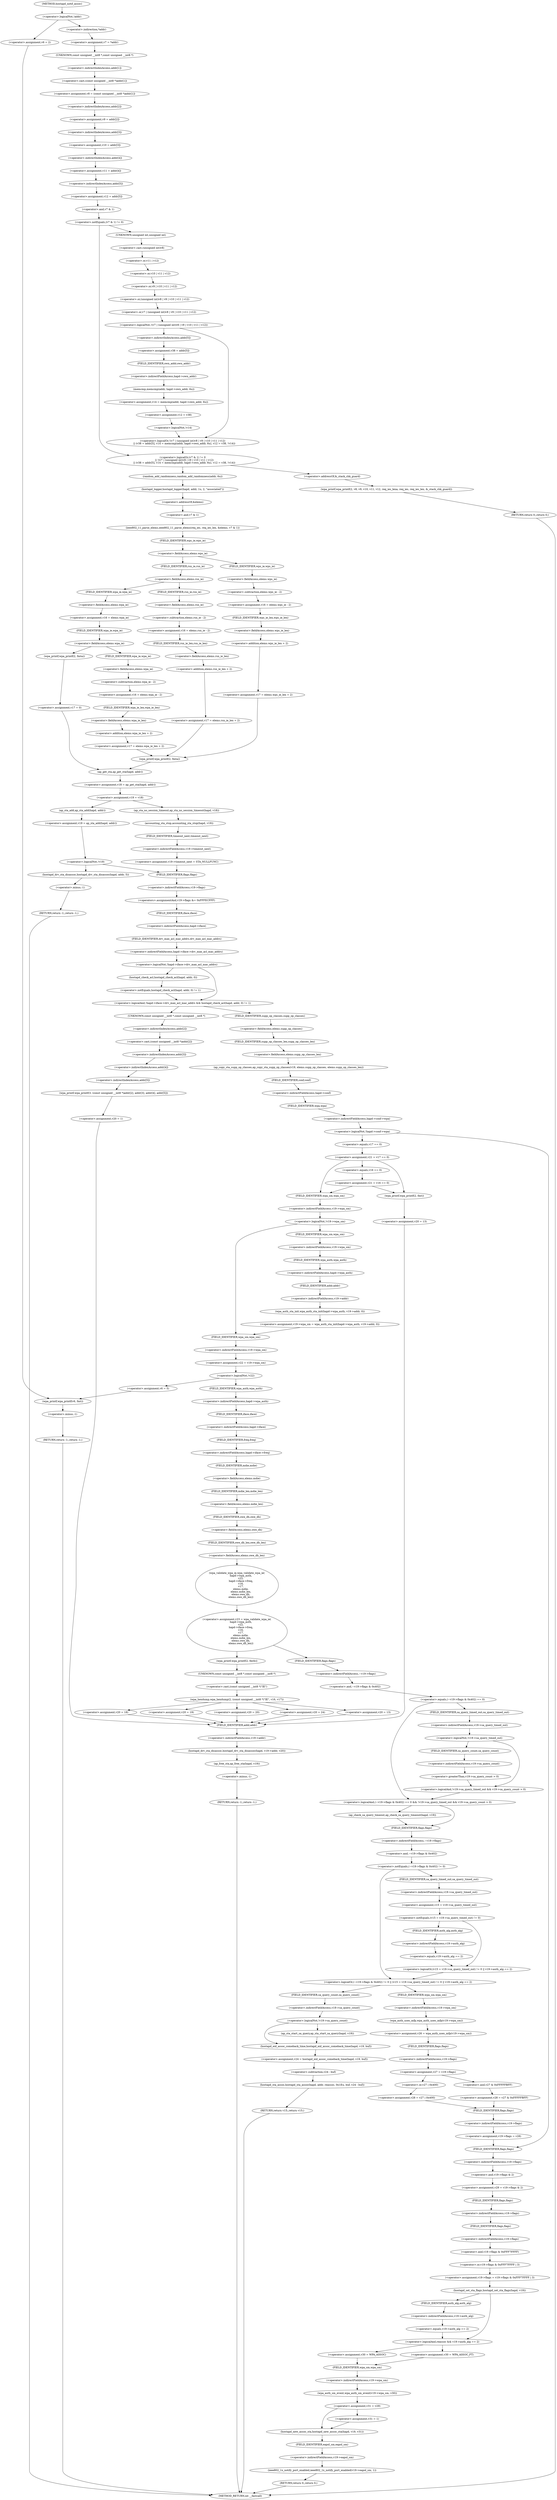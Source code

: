 digraph hostapd_notif_assoc {  
"1000171" [label = "(<operator>.logicalNot,!addr)" ]
"1000174" [label = "(<operator>.assignment,v6 = 2)" ]
"1000178" [label = "(wpa_printf,wpa_printf(v6, fmt))" ]
"1000181" [label = "(RETURN,return -1;,return -1;)" ]
"1000182" [label = "(<operator>.minus,-1)" ]
"1000184" [label = "(<operator>.assignment,v7 = *addr)" ]
"1000186" [label = "(<operator>.indirection,*addr)" ]
"1000188" [label = "(<operator>.assignment,v8 = (const unsigned __int8 *)addr[1])" ]
"1000190" [label = "(<operator>.cast,(const unsigned __int8 *)addr[1])" ]
"1000191" [label = "(UNKNOWN,const unsigned __int8 *,const unsigned __int8 *)" ]
"1000192" [label = "(<operator>.indirectIndexAccess,addr[1])" ]
"1000195" [label = "(<operator>.assignment,v9 = addr[2])" ]
"1000197" [label = "(<operator>.indirectIndexAccess,addr[2])" ]
"1000200" [label = "(<operator>.assignment,v10 = addr[3])" ]
"1000202" [label = "(<operator>.indirectIndexAccess,addr[3])" ]
"1000205" [label = "(<operator>.assignment,v11 = addr[4])" ]
"1000207" [label = "(<operator>.indirectIndexAccess,addr[4])" ]
"1000210" [label = "(<operator>.assignment,v12 = addr[5])" ]
"1000212" [label = "(<operator>.indirectIndexAccess,addr[5])" ]
"1000216" [label = "(<operator>.logicalOr,(v7 & 1) != 0\n    || !(v7 | (unsigned int)v8 | v9 | v10 | v11 | v12)\n    || (v38 = addr[5], v14 = memcmp(addr, hapd->own_addr, 6u), v12 = v38, !v14))" ]
"1000217" [label = "(<operator>.notEquals,(v7 & 1) != 0)" ]
"1000218" [label = "(<operator>.and,v7 & 1)" ]
"1000222" [label = "(<operator>.logicalOr,!(v7 | (unsigned int)v8 | v9 | v10 | v11 | v12)\n    || (v38 = addr[5], v14 = memcmp(addr, hapd->own_addr, 6u), v12 = v38, !v14))" ]
"1000223" [label = "(<operator>.logicalNot,!(v7 | (unsigned int)v8 | v9 | v10 | v11 | v12))" ]
"1000224" [label = "(<operator>.or,v7 | (unsigned int)v8 | v9 | v10 | v11 | v12)" ]
"1000226" [label = "(<operator>.or,(unsigned int)v8 | v9 | v10 | v11 | v12)" ]
"1000227" [label = "(<operator>.cast,(unsigned int)v8)" ]
"1000228" [label = "(UNKNOWN,unsigned int,unsigned int)" ]
"1000230" [label = "(<operator>.or,v9 | v10 | v11 | v12)" ]
"1000232" [label = "(<operator>.or,v10 | v11 | v12)" ]
"1000234" [label = "(<operator>.or,v11 | v12)" ]
"1000238" [label = "(<operator>.assignment,v38 = addr[5])" ]
"1000240" [label = "(<operator>.indirectIndexAccess,addr[5])" ]
"1000244" [label = "(<operator>.assignment,v14 = memcmp(addr, hapd->own_addr, 6u))" ]
"1000246" [label = "(memcmp,memcmp(addr, hapd->own_addr, 6u))" ]
"1000248" [label = "(<operator>.indirectFieldAccess,hapd->own_addr)" ]
"1000250" [label = "(FIELD_IDENTIFIER,own_addr,own_addr)" ]
"1000253" [label = "(<operator>.assignment,v12 = v38)" ]
"1000256" [label = "(<operator>.logicalNot,!v14)" ]
"1000259" [label = "(wpa_printf,wpa_printf(2, v8, v9, v10, v11, v12, req_ies_lena, req_ies, req_ies_len, &_stack_chk_guard))" ]
"1000269" [label = "(<operator>.addressOf,&_stack_chk_guard)" ]
"1000271" [label = "(RETURN,return 0;,return 0;)" ]
"1000273" [label = "(random_add_randomness,random_add_randomness(addr, 6u))" ]
"1000276" [label = "(hostapd_logger,hostapd_logger(hapd, addr, 1u, 2, \"associated\"))" ]
"1000282" [label = "(ieee802_11_parse_elems,ieee802_11_parse_elems(req_ies, req_ies_len, &elems, v7 & 1))" ]
"1000285" [label = "(<operator>.addressOf,&elems)" ]
"1000287" [label = "(<operator>.and,v7 & 1)" ]
"1000291" [label = "(<operator>.fieldAccess,elems.wps_ie)" ]
"1000293" [label = "(FIELD_IDENTIFIER,wps_ie,wps_ie)" ]
"1000295" [label = "(<operator>.assignment,v16 = elems.wps_ie - 2)" ]
"1000297" [label = "(<operator>.subtraction,elems.wps_ie - 2)" ]
"1000298" [label = "(<operator>.fieldAccess,elems.wps_ie)" ]
"1000300" [label = "(FIELD_IDENTIFIER,wps_ie,wps_ie)" ]
"1000302" [label = "(<operator>.assignment,v17 = elems.wps_ie_len + 2)" ]
"1000304" [label = "(<operator>.addition,elems.wps_ie_len + 2)" ]
"1000305" [label = "(<operator>.fieldAccess,elems.wps_ie_len)" ]
"1000307" [label = "(FIELD_IDENTIFIER,wps_ie_len,wps_ie_len)" ]
"1000310" [label = "(wpa_printf,wpa_printf(2, fmta))" ]
"1000315" [label = "(<operator>.fieldAccess,elems.rsn_ie)" ]
"1000317" [label = "(FIELD_IDENTIFIER,rsn_ie,rsn_ie)" ]
"1000319" [label = "(<operator>.assignment,v16 = elems.rsn_ie - 2)" ]
"1000321" [label = "(<operator>.subtraction,elems.rsn_ie - 2)" ]
"1000322" [label = "(<operator>.fieldAccess,elems.rsn_ie)" ]
"1000324" [label = "(FIELD_IDENTIFIER,rsn_ie,rsn_ie)" ]
"1000326" [label = "(<operator>.assignment,v17 = elems.rsn_ie_len + 2)" ]
"1000328" [label = "(<operator>.addition,elems.rsn_ie_len + 2)" ]
"1000329" [label = "(<operator>.fieldAccess,elems.rsn_ie_len)" ]
"1000331" [label = "(FIELD_IDENTIFIER,rsn_ie_len,rsn_ie_len)" ]
"1000334" [label = "(<operator>.assignment,v16 = elems.wpa_ie)" ]
"1000336" [label = "(<operator>.fieldAccess,elems.wpa_ie)" ]
"1000338" [label = "(FIELD_IDENTIFIER,wpa_ie,wpa_ie)" ]
"1000340" [label = "(<operator>.fieldAccess,elems.wpa_ie)" ]
"1000342" [label = "(FIELD_IDENTIFIER,wpa_ie,wpa_ie)" ]
"1000344" [label = "(<operator>.assignment,v16 = elems.wpa_ie - 2)" ]
"1000346" [label = "(<operator>.subtraction,elems.wpa_ie - 2)" ]
"1000347" [label = "(<operator>.fieldAccess,elems.wpa_ie)" ]
"1000349" [label = "(FIELD_IDENTIFIER,wpa_ie,wpa_ie)" ]
"1000351" [label = "(<operator>.assignment,v17 = elems.wpa_ie_len + 2)" ]
"1000353" [label = "(<operator>.addition,elems.wpa_ie_len + 2)" ]
"1000354" [label = "(<operator>.fieldAccess,elems.wpa_ie_len)" ]
"1000356" [label = "(FIELD_IDENTIFIER,wpa_ie_len,wpa_ie_len)" ]
"1000359" [label = "(wpa_printf,wpa_printf(2, fmta))" ]
"1000362" [label = "(<operator>.assignment,v17 = 0)" ]
"1000366" [label = "(<operator>.assignment,v18 = ap_get_sta(hapd, addr))" ]
"1000368" [label = "(ap_get_sta,ap_get_sta(hapd, addr))" ]
"1000371" [label = "(<operator>.assignment,v19 = v18)" ]
"1000377" [label = "(ap_sta_no_session_timeout,ap_sta_no_session_timeout(hapd, v18))" ]
"1000380" [label = "(accounting_sta_stop,accounting_sta_stop(hapd, v19))" ]
"1000383" [label = "(<operator>.assignment,v19->timeout_next = STA_NULLFUNC)" ]
"1000384" [label = "(<operator>.indirectFieldAccess,v19->timeout_next)" ]
"1000386" [label = "(FIELD_IDENTIFIER,timeout_next,timeout_next)" ]
"1000390" [label = "(<operator>.assignment,v19 = ap_sta_add(hapd, addr))" ]
"1000392" [label = "(ap_sta_add,ap_sta_add(hapd, addr))" ]
"1000396" [label = "(<operator>.logicalNot,!v19)" ]
"1000399" [label = "(hostapd_drv_sta_disassoc,hostapd_drv_sta_disassoc(hapd, addr, 5))" ]
"1000403" [label = "(RETURN,return -1;,return -1;)" ]
"1000404" [label = "(<operator>.minus,-1)" ]
"1000406" [label = "(<operators>.assignmentAnd,v19->flags &= 0xFFFECFFF)" ]
"1000407" [label = "(<operator>.indirectFieldAccess,v19->flags)" ]
"1000409" [label = "(FIELD_IDENTIFIER,flags,flags)" ]
"1000412" [label = "(<operator>.logicalAnd,!hapd->iface->drv_max_acl_mac_addrs && hostapd_check_acl(hapd, addr, 0) != 1)" ]
"1000413" [label = "(<operator>.logicalNot,!hapd->iface->drv_max_acl_mac_addrs)" ]
"1000414" [label = "(<operator>.indirectFieldAccess,hapd->iface->drv_max_acl_mac_addrs)" ]
"1000415" [label = "(<operator>.indirectFieldAccess,hapd->iface)" ]
"1000417" [label = "(FIELD_IDENTIFIER,iface,iface)" ]
"1000418" [label = "(FIELD_IDENTIFIER,drv_max_acl_mac_addrs,drv_max_acl_mac_addrs)" ]
"1000419" [label = "(<operator>.notEquals,hostapd_check_acl(hapd, addr, 0) != 1)" ]
"1000420" [label = "(hostapd_check_acl,hostapd_check_acl(hapd, addr, 0))" ]
"1000426" [label = "(wpa_printf,wpa_printf(3, (const unsigned __int8 *)addr[2], addr[3], addr[4], addr[5]))" ]
"1000428" [label = "(<operator>.cast,(const unsigned __int8 *)addr[2])" ]
"1000429" [label = "(UNKNOWN,const unsigned __int8 *,const unsigned __int8 *)" ]
"1000430" [label = "(<operator>.indirectIndexAccess,addr[2])" ]
"1000433" [label = "(<operator>.indirectIndexAccess,addr[3])" ]
"1000436" [label = "(<operator>.indirectIndexAccess,addr[4])" ]
"1000439" [label = "(<operator>.indirectIndexAccess,addr[5])" ]
"1000442" [label = "(<operator>.assignment,v20 = 1)" ]
"1000446" [label = "(hostapd_drv_sta_disassoc,hostapd_drv_sta_disassoc(hapd, v19->addr, v20))" ]
"1000448" [label = "(<operator>.indirectFieldAccess,v19->addr)" ]
"1000450" [label = "(FIELD_IDENTIFIER,addr,addr)" ]
"1000452" [label = "(ap_free_sta,ap_free_sta(hapd, v19))" ]
"1000455" [label = "(RETURN,return -1;,return -1;)" ]
"1000456" [label = "(<operator>.minus,-1)" ]
"1000458" [label = "(ap_copy_sta_supp_op_classes,ap_copy_sta_supp_op_classes(v19, elems.supp_op_classes, elems.supp_op_classes_len))" ]
"1000460" [label = "(<operator>.fieldAccess,elems.supp_op_classes)" ]
"1000462" [label = "(FIELD_IDENTIFIER,supp_op_classes,supp_op_classes)" ]
"1000463" [label = "(<operator>.fieldAccess,elems.supp_op_classes_len)" ]
"1000465" [label = "(FIELD_IDENTIFIER,supp_op_classes_len,supp_op_classes_len)" ]
"1000467" [label = "(<operator>.logicalNot,!hapd->conf->wpa)" ]
"1000468" [label = "(<operator>.indirectFieldAccess,hapd->conf->wpa)" ]
"1000469" [label = "(<operator>.indirectFieldAccess,hapd->conf)" ]
"1000471" [label = "(FIELD_IDENTIFIER,conf,conf)" ]
"1000472" [label = "(FIELD_IDENTIFIER,wpa,wpa)" ]
"1000475" [label = "(<operator>.assignment,v29 = v19->flags & 2)" ]
"1000477" [label = "(<operator>.and,v19->flags & 2)" ]
"1000478" [label = "(<operator>.indirectFieldAccess,v19->flags)" ]
"1000480" [label = "(FIELD_IDENTIFIER,flags,flags)" ]
"1000482" [label = "(<operator>.assignment,v19->flags = v19->flags & 0xFFF7FFFF | 3)" ]
"1000483" [label = "(<operator>.indirectFieldAccess,v19->flags)" ]
"1000485" [label = "(FIELD_IDENTIFIER,flags,flags)" ]
"1000486" [label = "(<operator>.or,v19->flags & 0xFFF7FFFF | 3)" ]
"1000487" [label = "(<operator>.and,v19->flags & 0xFFF7FFFF)" ]
"1000488" [label = "(<operator>.indirectFieldAccess,v19->flags)" ]
"1000490" [label = "(FIELD_IDENTIFIER,flags,flags)" ]
"1000493" [label = "(hostapd_set_sta_flags,hostapd_set_sta_flags(hapd, v19))" ]
"1000497" [label = "(<operator>.logicalAnd,reassoc && v19->auth_alg == 2)" ]
"1000499" [label = "(<operator>.equals,v19->auth_alg == 2)" ]
"1000500" [label = "(<operator>.indirectFieldAccess,v19->auth_alg)" ]
"1000502" [label = "(FIELD_IDENTIFIER,auth_alg,auth_alg)" ]
"1000504" [label = "(<operator>.assignment,v30 = WPA_ASSOC_FT)" ]
"1000508" [label = "(<operator>.assignment,v30 = WPA_ASSOC)" ]
"1000511" [label = "(wpa_auth_sm_event,wpa_auth_sm_event(v19->wpa_sm, v30))" ]
"1000512" [label = "(<operator>.indirectFieldAccess,v19->wpa_sm)" ]
"1000514" [label = "(FIELD_IDENTIFIER,wpa_sm,wpa_sm)" ]
"1000516" [label = "(<operator>.assignment,v31 = v29)" ]
"1000521" [label = "(<operator>.assignment,v31 = 1)" ]
"1000524" [label = "(hostapd_new_assoc_sta,hostapd_new_assoc_sta(hapd, v19, v31))" ]
"1000528" [label = "(ieee802_1x_notify_port_enabled,ieee802_1x_notify_port_enabled(v19->eapol_sm, 1))" ]
"1000529" [label = "(<operator>.indirectFieldAccess,v19->eapol_sm)" ]
"1000531" [label = "(FIELD_IDENTIFIER,eapol_sm,eapol_sm)" ]
"1000533" [label = "(RETURN,return 0;,return 0;)" ]
"1000535" [label = "(<operator>.assignment,v21 = v17 == 0)" ]
"1000537" [label = "(<operator>.equals,v17 == 0)" ]
"1000542" [label = "(<operator>.assignment,v21 = v16 == 0)" ]
"1000544" [label = "(<operator>.equals,v16 == 0)" ]
"1000550" [label = "(wpa_printf,wpa_printf(2, fmt))" ]
"1000553" [label = "(<operator>.assignment,v20 = 13)" ]
"1000558" [label = "(<operator>.logicalNot,!v19->wpa_sm)" ]
"1000559" [label = "(<operator>.indirectFieldAccess,v19->wpa_sm)" ]
"1000561" [label = "(FIELD_IDENTIFIER,wpa_sm,wpa_sm)" ]
"1000562" [label = "(<operator>.assignment,v19->wpa_sm = wpa_auth_sta_init(hapd->wpa_auth, v19->addr, 0))" ]
"1000563" [label = "(<operator>.indirectFieldAccess,v19->wpa_sm)" ]
"1000565" [label = "(FIELD_IDENTIFIER,wpa_sm,wpa_sm)" ]
"1000566" [label = "(wpa_auth_sta_init,wpa_auth_sta_init(hapd->wpa_auth, v19->addr, 0))" ]
"1000567" [label = "(<operator>.indirectFieldAccess,hapd->wpa_auth)" ]
"1000569" [label = "(FIELD_IDENTIFIER,wpa_auth,wpa_auth)" ]
"1000570" [label = "(<operator>.indirectFieldAccess,v19->addr)" ]
"1000572" [label = "(FIELD_IDENTIFIER,addr,addr)" ]
"1000574" [label = "(<operator>.assignment,v22 = v19->wpa_sm)" ]
"1000576" [label = "(<operator>.indirectFieldAccess,v19->wpa_sm)" ]
"1000578" [label = "(FIELD_IDENTIFIER,wpa_sm,wpa_sm)" ]
"1000580" [label = "(<operator>.logicalNot,!v22)" ]
"1000583" [label = "(<operator>.assignment,v6 = 5)" ]
"1000587" [label = "(<operator>.assignment,v23 = wpa_validate_wpa_ie(\n          hapd->wpa_auth,\n          v22,\n          hapd->iface->freq,\n          v16,\n          v17,\n          elems.mdie,\n          elems.mdie_len,\n          elems.owe_dh,\n          elems.owe_dh_len))" ]
"1000589" [label = "(wpa_validate_wpa_ie,wpa_validate_wpa_ie(\n          hapd->wpa_auth,\n          v22,\n          hapd->iface->freq,\n          v16,\n          v17,\n          elems.mdie,\n          elems.mdie_len,\n          elems.owe_dh,\n          elems.owe_dh_len))" ]
"1000590" [label = "(<operator>.indirectFieldAccess,hapd->wpa_auth)" ]
"1000592" [label = "(FIELD_IDENTIFIER,wpa_auth,wpa_auth)" ]
"1000594" [label = "(<operator>.indirectFieldAccess,hapd->iface->freq)" ]
"1000595" [label = "(<operator>.indirectFieldAccess,hapd->iface)" ]
"1000597" [label = "(FIELD_IDENTIFIER,iface,iface)" ]
"1000598" [label = "(FIELD_IDENTIFIER,freq,freq)" ]
"1000601" [label = "(<operator>.fieldAccess,elems.mdie)" ]
"1000603" [label = "(FIELD_IDENTIFIER,mdie,mdie)" ]
"1000604" [label = "(<operator>.fieldAccess,elems.mdie_len)" ]
"1000606" [label = "(FIELD_IDENTIFIER,mdie_len,mdie_len)" ]
"1000607" [label = "(<operator>.fieldAccess,elems.owe_dh)" ]
"1000609" [label = "(FIELD_IDENTIFIER,owe_dh,owe_dh)" ]
"1000610" [label = "(<operator>.fieldAccess,elems.owe_dh_len)" ]
"1000612" [label = "(FIELD_IDENTIFIER,owe_dh_len,owe_dh_len)" ]
"1000616" [label = "(wpa_printf,wpa_printf(2, fmtb))" ]
"1000619" [label = "(wpa_hexdump,wpa_hexdump(2, (const unsigned __int8 *)\"IE\", v16, v17))" ]
"1000621" [label = "(<operator>.cast,(const unsigned __int8 *)\"IE\")" ]
"1000622" [label = "(UNKNOWN,const unsigned __int8 *,const unsigned __int8 *)" ]
"1000630" [label = "(<operator>.assignment,v20 = 18)" ]
"1000635" [label = "(<operator>.assignment,v20 = 19)" ]
"1000640" [label = "(<operator>.assignment,v20 = 20)" ]
"1000645" [label = "(<operator>.assignment,v20 = 24)" ]
"1000650" [label = "(<operator>.assignment,v20 = 13)" ]
"1000656" [label = "(<operator>.logicalAnd,(~v19->flags & 0x402) == 0 && !v19->sa_query_timed_out && v19->sa_query_count > 0)" ]
"1000657" [label = "(<operator>.equals,(~v19->flags & 0x402) == 0)" ]
"1000658" [label = "(<operator>.and,~v19->flags & 0x402)" ]
"1000659" [label = "(<operator>.indirectFieldAccess,~v19->flags)" ]
"1000661" [label = "(FIELD_IDENTIFIER,flags,flags)" ]
"1000664" [label = "(<operator>.logicalAnd,!v19->sa_query_timed_out && v19->sa_query_count > 0)" ]
"1000665" [label = "(<operator>.logicalNot,!v19->sa_query_timed_out)" ]
"1000666" [label = "(<operator>.indirectFieldAccess,v19->sa_query_timed_out)" ]
"1000668" [label = "(FIELD_IDENTIFIER,sa_query_timed_out,sa_query_timed_out)" ]
"1000669" [label = "(<operator>.greaterThan,v19->sa_query_count > 0)" ]
"1000670" [label = "(<operator>.indirectFieldAccess,v19->sa_query_count)" ]
"1000672" [label = "(FIELD_IDENTIFIER,sa_query_count,sa_query_count)" ]
"1000674" [label = "(ap_check_sa_query_timeout,ap_check_sa_query_timeout(hapd, v19))" ]
"1000678" [label = "(<operator>.logicalOr,(~v19->flags & 0x402) != 0 || (v15 = v19->sa_query_timed_out) != 0 || v19->auth_alg == 2)" ]
"1000679" [label = "(<operator>.notEquals,(~v19->flags & 0x402) != 0)" ]
"1000680" [label = "(<operator>.and,~v19->flags & 0x402)" ]
"1000681" [label = "(<operator>.indirectFieldAccess,~v19->flags)" ]
"1000683" [label = "(FIELD_IDENTIFIER,flags,flags)" ]
"1000686" [label = "(<operator>.logicalOr,(v15 = v19->sa_query_timed_out) != 0 || v19->auth_alg == 2)" ]
"1000687" [label = "(<operator>.notEquals,(v15 = v19->sa_query_timed_out) != 0)" ]
"1000688" [label = "(<operator>.assignment,v15 = v19->sa_query_timed_out)" ]
"1000690" [label = "(<operator>.indirectFieldAccess,v19->sa_query_timed_out)" ]
"1000692" [label = "(FIELD_IDENTIFIER,sa_query_timed_out,sa_query_timed_out)" ]
"1000694" [label = "(<operator>.equals,v19->auth_alg == 2)" ]
"1000695" [label = "(<operator>.indirectFieldAccess,v19->auth_alg)" ]
"1000697" [label = "(FIELD_IDENTIFIER,auth_alg,auth_alg)" ]
"1000700" [label = "(<operator>.assignment,v26 = wpa_auth_uses_mfp(v19->wpa_sm))" ]
"1000702" [label = "(wpa_auth_uses_mfp,wpa_auth_uses_mfp(v19->wpa_sm))" ]
"1000703" [label = "(<operator>.indirectFieldAccess,v19->wpa_sm)" ]
"1000705" [label = "(FIELD_IDENTIFIER,wpa_sm,wpa_sm)" ]
"1000706" [label = "(<operator>.assignment,v27 = v19->flags)" ]
"1000708" [label = "(<operator>.indirectFieldAccess,v19->flags)" ]
"1000710" [label = "(FIELD_IDENTIFIER,flags,flags)" ]
"1000713" [label = "(<operator>.assignment,v28 = v27 | 0x400)" ]
"1000715" [label = "(<operator>.or,v27 | 0x400)" ]
"1000719" [label = "(<operator>.assignment,v28 = v27 & 0xFFFFFBFF)" ]
"1000721" [label = "(<operator>.and,v27 & 0xFFFFFBFF)" ]
"1000724" [label = "(<operator>.assignment,v19->flags = v28)" ]
"1000725" [label = "(<operator>.indirectFieldAccess,v19->flags)" ]
"1000727" [label = "(FIELD_IDENTIFIER,flags,flags)" ]
"1000731" [label = "(<operator>.logicalNot,!v19->sa_query_count)" ]
"1000732" [label = "(<operator>.indirectFieldAccess,v19->sa_query_count)" ]
"1000734" [label = "(FIELD_IDENTIFIER,sa_query_count,sa_query_count)" ]
"1000735" [label = "(ap_sta_start_sa_query,ap_sta_start_sa_query(hapd, v19))" ]
"1000738" [label = "(<operator>.assignment,v24 = hostapd_eid_assoc_comeback_time(hapd, v19, buf))" ]
"1000740" [label = "(hostapd_eid_assoc_comeback_time,hostapd_eid_assoc_comeback_time(hapd, v19, buf))" ]
"1000744" [label = "(hostapd_sta_assoc,hostapd_sta_assoc(hapd, addr, reassoc, 0x1Eu, buf, v24 - buf))" ]
"1000750" [label = "(<operator>.subtraction,v24 - buf)" ]
"1000753" [label = "(RETURN,return v15;,return v15;)" ]
"1000132" [label = "(METHOD,hostapd_notif_assoc)" ]
"1000755" [label = "(METHOD_RETURN,int __fastcall)" ]
  "1000171" -> "1000174" 
  "1000171" -> "1000186" 
  "1000174" -> "1000178" 
  "1000178" -> "1000182" 
  "1000181" -> "1000755" 
  "1000182" -> "1000181" 
  "1000184" -> "1000191" 
  "1000186" -> "1000184" 
  "1000188" -> "1000197" 
  "1000190" -> "1000188" 
  "1000191" -> "1000192" 
  "1000192" -> "1000190" 
  "1000195" -> "1000202" 
  "1000197" -> "1000195" 
  "1000200" -> "1000207" 
  "1000202" -> "1000200" 
  "1000205" -> "1000212" 
  "1000207" -> "1000205" 
  "1000210" -> "1000218" 
  "1000212" -> "1000210" 
  "1000216" -> "1000269" 
  "1000216" -> "1000273" 
  "1000217" -> "1000216" 
  "1000217" -> "1000228" 
  "1000218" -> "1000217" 
  "1000222" -> "1000216" 
  "1000223" -> "1000222" 
  "1000223" -> "1000240" 
  "1000224" -> "1000223" 
  "1000226" -> "1000224" 
  "1000227" -> "1000234" 
  "1000228" -> "1000227" 
  "1000230" -> "1000226" 
  "1000232" -> "1000230" 
  "1000234" -> "1000232" 
  "1000238" -> "1000250" 
  "1000240" -> "1000238" 
  "1000244" -> "1000253" 
  "1000246" -> "1000244" 
  "1000248" -> "1000246" 
  "1000250" -> "1000248" 
  "1000253" -> "1000256" 
  "1000256" -> "1000222" 
  "1000259" -> "1000271" 
  "1000269" -> "1000259" 
  "1000271" -> "1000755" 
  "1000273" -> "1000276" 
  "1000276" -> "1000285" 
  "1000282" -> "1000293" 
  "1000285" -> "1000287" 
  "1000287" -> "1000282" 
  "1000291" -> "1000300" 
  "1000291" -> "1000317" 
  "1000293" -> "1000291" 
  "1000295" -> "1000307" 
  "1000297" -> "1000295" 
  "1000298" -> "1000297" 
  "1000300" -> "1000298" 
  "1000302" -> "1000310" 
  "1000304" -> "1000302" 
  "1000305" -> "1000304" 
  "1000307" -> "1000305" 
  "1000310" -> "1000368" 
  "1000315" -> "1000324" 
  "1000315" -> "1000338" 
  "1000317" -> "1000315" 
  "1000319" -> "1000331" 
  "1000321" -> "1000319" 
  "1000322" -> "1000321" 
  "1000324" -> "1000322" 
  "1000326" -> "1000310" 
  "1000328" -> "1000326" 
  "1000329" -> "1000328" 
  "1000331" -> "1000329" 
  "1000334" -> "1000342" 
  "1000336" -> "1000334" 
  "1000338" -> "1000336" 
  "1000340" -> "1000349" 
  "1000340" -> "1000359" 
  "1000342" -> "1000340" 
  "1000344" -> "1000356" 
  "1000346" -> "1000344" 
  "1000347" -> "1000346" 
  "1000349" -> "1000347" 
  "1000351" -> "1000310" 
  "1000353" -> "1000351" 
  "1000354" -> "1000353" 
  "1000356" -> "1000354" 
  "1000359" -> "1000362" 
  "1000362" -> "1000368" 
  "1000366" -> "1000371" 
  "1000368" -> "1000366" 
  "1000371" -> "1000377" 
  "1000371" -> "1000392" 
  "1000377" -> "1000380" 
  "1000380" -> "1000386" 
  "1000383" -> "1000409" 
  "1000384" -> "1000383" 
  "1000386" -> "1000384" 
  "1000390" -> "1000396" 
  "1000392" -> "1000390" 
  "1000396" -> "1000399" 
  "1000396" -> "1000409" 
  "1000399" -> "1000404" 
  "1000403" -> "1000755" 
  "1000404" -> "1000403" 
  "1000406" -> "1000417" 
  "1000407" -> "1000406" 
  "1000409" -> "1000407" 
  "1000412" -> "1000429" 
  "1000412" -> "1000462" 
  "1000413" -> "1000412" 
  "1000413" -> "1000420" 
  "1000414" -> "1000413" 
  "1000415" -> "1000418" 
  "1000417" -> "1000415" 
  "1000418" -> "1000414" 
  "1000419" -> "1000412" 
  "1000420" -> "1000419" 
  "1000426" -> "1000442" 
  "1000428" -> "1000433" 
  "1000429" -> "1000430" 
  "1000430" -> "1000428" 
  "1000433" -> "1000436" 
  "1000436" -> "1000439" 
  "1000439" -> "1000426" 
  "1000442" -> "1000450" 
  "1000446" -> "1000452" 
  "1000448" -> "1000446" 
  "1000450" -> "1000448" 
  "1000452" -> "1000456" 
  "1000455" -> "1000755" 
  "1000456" -> "1000455" 
  "1000458" -> "1000471" 
  "1000460" -> "1000465" 
  "1000462" -> "1000460" 
  "1000463" -> "1000458" 
  "1000465" -> "1000463" 
  "1000467" -> "1000480" 
  "1000467" -> "1000537" 
  "1000468" -> "1000467" 
  "1000469" -> "1000472" 
  "1000471" -> "1000469" 
  "1000472" -> "1000468" 
  "1000475" -> "1000485" 
  "1000477" -> "1000475" 
  "1000478" -> "1000477" 
  "1000480" -> "1000478" 
  "1000482" -> "1000493" 
  "1000483" -> "1000490" 
  "1000485" -> "1000483" 
  "1000486" -> "1000482" 
  "1000487" -> "1000486" 
  "1000488" -> "1000487" 
  "1000490" -> "1000488" 
  "1000493" -> "1000497" 
  "1000493" -> "1000502" 
  "1000497" -> "1000504" 
  "1000497" -> "1000508" 
  "1000499" -> "1000497" 
  "1000500" -> "1000499" 
  "1000502" -> "1000500" 
  "1000504" -> "1000514" 
  "1000508" -> "1000514" 
  "1000511" -> "1000516" 
  "1000512" -> "1000511" 
  "1000514" -> "1000512" 
  "1000516" -> "1000521" 
  "1000516" -> "1000524" 
  "1000521" -> "1000524" 
  "1000524" -> "1000531" 
  "1000528" -> "1000533" 
  "1000529" -> "1000528" 
  "1000531" -> "1000529" 
  "1000533" -> "1000755" 
  "1000535" -> "1000544" 
  "1000535" -> "1000550" 
  "1000535" -> "1000561" 
  "1000537" -> "1000535" 
  "1000542" -> "1000550" 
  "1000542" -> "1000561" 
  "1000544" -> "1000542" 
  "1000550" -> "1000553" 
  "1000553" -> "1000450" 
  "1000558" -> "1000565" 
  "1000558" -> "1000578" 
  "1000559" -> "1000558" 
  "1000561" -> "1000559" 
  "1000562" -> "1000578" 
  "1000563" -> "1000569" 
  "1000565" -> "1000563" 
  "1000566" -> "1000562" 
  "1000567" -> "1000572" 
  "1000569" -> "1000567" 
  "1000570" -> "1000566" 
  "1000572" -> "1000570" 
  "1000574" -> "1000580" 
  "1000576" -> "1000574" 
  "1000578" -> "1000576" 
  "1000580" -> "1000583" 
  "1000580" -> "1000592" 
  "1000583" -> "1000178" 
  "1000587" -> "1000616" 
  "1000587" -> "1000661" 
  "1000589" -> "1000587" 
  "1000590" -> "1000597" 
  "1000592" -> "1000590" 
  "1000594" -> "1000603" 
  "1000595" -> "1000598" 
  "1000597" -> "1000595" 
  "1000598" -> "1000594" 
  "1000601" -> "1000606" 
  "1000603" -> "1000601" 
  "1000604" -> "1000609" 
  "1000606" -> "1000604" 
  "1000607" -> "1000612" 
  "1000609" -> "1000607" 
  "1000610" -> "1000589" 
  "1000612" -> "1000610" 
  "1000616" -> "1000622" 
  "1000619" -> "1000630" 
  "1000619" -> "1000635" 
  "1000619" -> "1000640" 
  "1000619" -> "1000645" 
  "1000619" -> "1000650" 
  "1000621" -> "1000619" 
  "1000622" -> "1000621" 
  "1000630" -> "1000450" 
  "1000635" -> "1000450" 
  "1000640" -> "1000450" 
  "1000645" -> "1000450" 
  "1000650" -> "1000450" 
  "1000656" -> "1000674" 
  "1000656" -> "1000683" 
  "1000657" -> "1000656" 
  "1000657" -> "1000668" 
  "1000658" -> "1000657" 
  "1000659" -> "1000658" 
  "1000661" -> "1000659" 
  "1000664" -> "1000656" 
  "1000665" -> "1000664" 
  "1000665" -> "1000672" 
  "1000666" -> "1000665" 
  "1000668" -> "1000666" 
  "1000669" -> "1000664" 
  "1000670" -> "1000669" 
  "1000672" -> "1000670" 
  "1000674" -> "1000683" 
  "1000678" -> "1000705" 
  "1000678" -> "1000734" 
  "1000679" -> "1000678" 
  "1000679" -> "1000692" 
  "1000680" -> "1000679" 
  "1000681" -> "1000680" 
  "1000683" -> "1000681" 
  "1000686" -> "1000678" 
  "1000687" -> "1000686" 
  "1000687" -> "1000697" 
  "1000688" -> "1000687" 
  "1000690" -> "1000688" 
  "1000692" -> "1000690" 
  "1000694" -> "1000686" 
  "1000695" -> "1000694" 
  "1000697" -> "1000695" 
  "1000700" -> "1000710" 
  "1000702" -> "1000700" 
  "1000703" -> "1000702" 
  "1000705" -> "1000703" 
  "1000706" -> "1000715" 
  "1000706" -> "1000721" 
  "1000708" -> "1000706" 
  "1000710" -> "1000708" 
  "1000713" -> "1000727" 
  "1000715" -> "1000713" 
  "1000719" -> "1000727" 
  "1000721" -> "1000719" 
  "1000724" -> "1000480" 
  "1000725" -> "1000724" 
  "1000727" -> "1000725" 
  "1000731" -> "1000735" 
  "1000731" -> "1000740" 
  "1000732" -> "1000731" 
  "1000734" -> "1000732" 
  "1000735" -> "1000740" 
  "1000738" -> "1000750" 
  "1000740" -> "1000738" 
  "1000744" -> "1000753" 
  "1000750" -> "1000744" 
  "1000753" -> "1000755" 
  "1000132" -> "1000171" 
}
